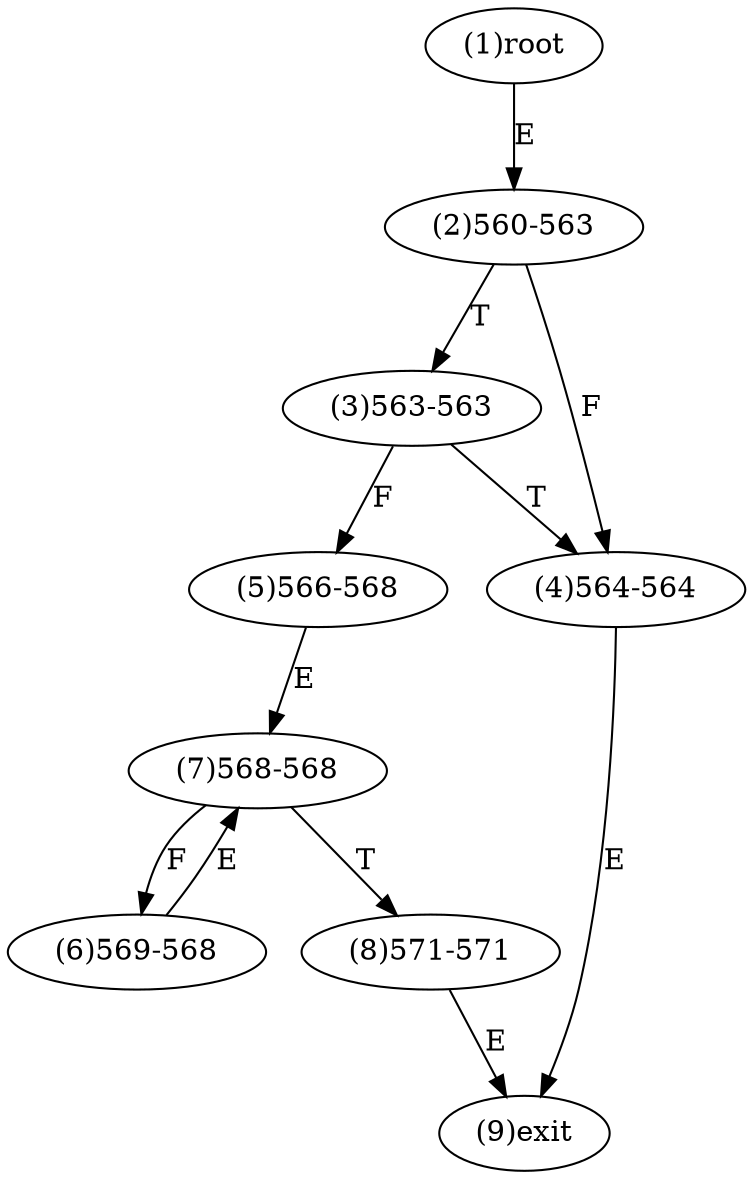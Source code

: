digraph "" { 
1[ label="(1)root"];
2[ label="(2)560-563"];
3[ label="(3)563-563"];
4[ label="(4)564-564"];
5[ label="(5)566-568"];
6[ label="(6)569-568"];
7[ label="(7)568-568"];
8[ label="(8)571-571"];
9[ label="(9)exit"];
1->2[ label="E"];
2->4[ label="F"];
2->3[ label="T"];
3->5[ label="F"];
3->4[ label="T"];
4->9[ label="E"];
5->7[ label="E"];
6->7[ label="E"];
7->6[ label="F"];
7->8[ label="T"];
8->9[ label="E"];
}
